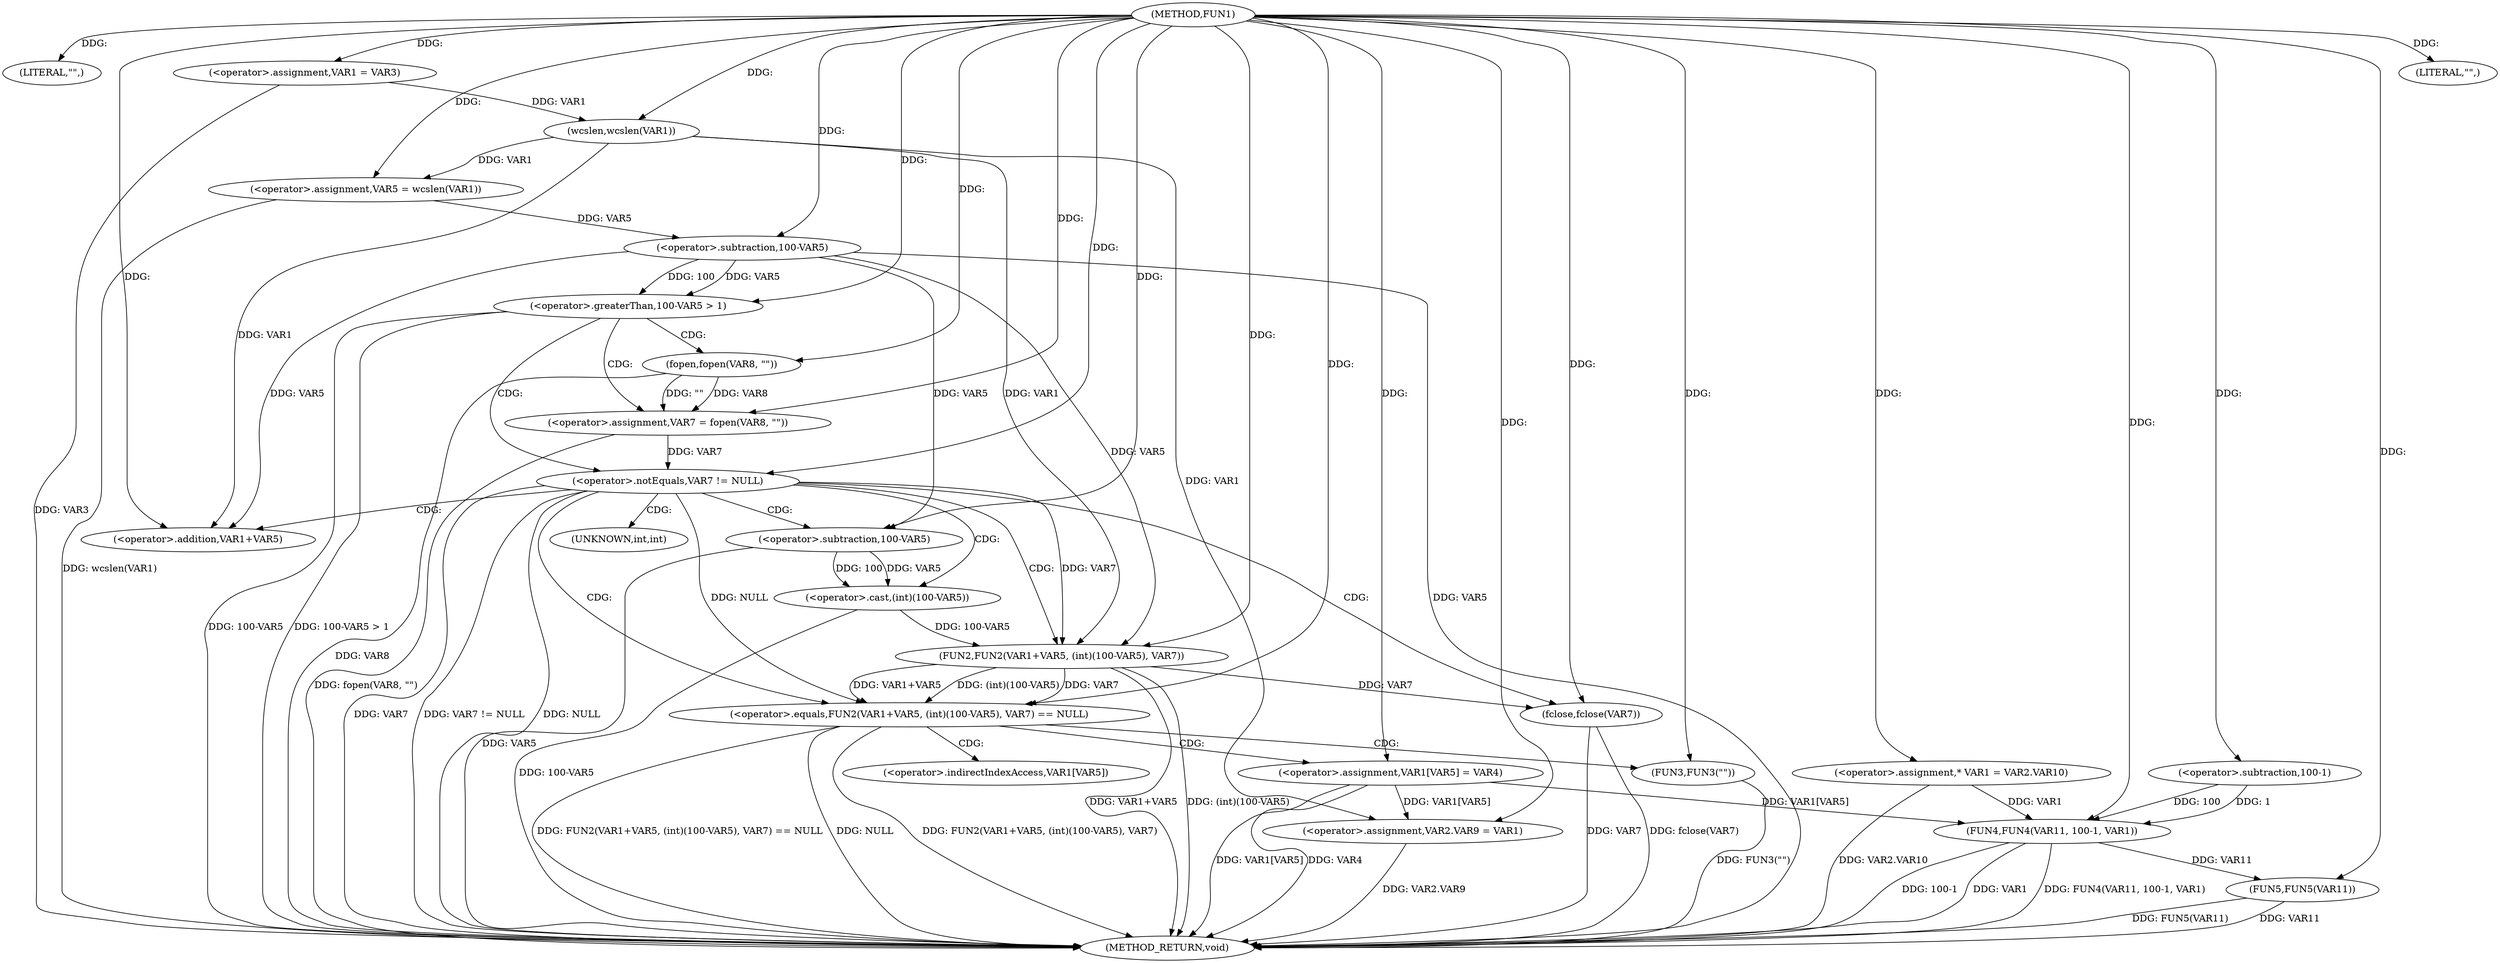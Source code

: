 digraph FUN1 {  
"1000100" [label = "(METHOD,FUN1)" ]
"1000177" [label = "(METHOD_RETURN,void)" ]
"1000104" [label = "(LITERAL,\"\",)" ]
"1000105" [label = "(<operator>.assignment,VAR1 = VAR3)" ]
"1000110" [label = "(<operator>.assignment,VAR5 = wcslen(VAR1))" ]
"1000112" [label = "(wcslen,wcslen(VAR1))" ]
"1000116" [label = "(<operator>.greaterThan,100-VAR5 > 1)" ]
"1000117" [label = "(<operator>.subtraction,100-VAR5)" ]
"1000122" [label = "(<operator>.assignment,VAR7 = fopen(VAR8, \"\"))" ]
"1000124" [label = "(fopen,fopen(VAR8, \"\"))" ]
"1000128" [label = "(<operator>.notEquals,VAR7 != NULL)" ]
"1000133" [label = "(<operator>.equals,FUN2(VAR1+VAR5, (int)(100-VAR5), VAR7) == NULL)" ]
"1000134" [label = "(FUN2,FUN2(VAR1+VAR5, (int)(100-VAR5), VAR7))" ]
"1000135" [label = "(<operator>.addition,VAR1+VAR5)" ]
"1000138" [label = "(<operator>.cast,(int)(100-VAR5))" ]
"1000140" [label = "(<operator>.subtraction,100-VAR5)" ]
"1000146" [label = "(FUN3,FUN3(\"\"))" ]
"1000148" [label = "(<operator>.assignment,VAR1[VAR5] = VAR4)" ]
"1000153" [label = "(fclose,fclose(VAR7))" ]
"1000155" [label = "(<operator>.assignment,VAR2.VAR9 = VAR1)" ]
"1000162" [label = "(<operator>.assignment,* VAR1 = VAR2.VAR10)" ]
"1000168" [label = "(LITERAL,\"\",)" ]
"1000169" [label = "(FUN4,FUN4(VAR11, 100-1, VAR1))" ]
"1000171" [label = "(<operator>.subtraction,100-1)" ]
"1000175" [label = "(FUN5,FUN5(VAR11))" ]
"1000139" [label = "(UNKNOWN,int,int)" ]
"1000149" [label = "(<operator>.indirectIndexAccess,VAR1[VAR5])" ]
  "1000116" -> "1000177"  [ label = "DDG: 100-VAR5"] 
  "1000140" -> "1000177"  [ label = "DDG: VAR5"] 
  "1000124" -> "1000177"  [ label = "DDG: VAR8"] 
  "1000105" -> "1000177"  [ label = "DDG: VAR3"] 
  "1000169" -> "1000177"  [ label = "DDG: FUN4(VAR11, 100-1, VAR1)"] 
  "1000153" -> "1000177"  [ label = "DDG: fclose(VAR7)"] 
  "1000153" -> "1000177"  [ label = "DDG: VAR7"] 
  "1000117" -> "1000177"  [ label = "DDG: VAR5"] 
  "1000116" -> "1000177"  [ label = "DDG: 100-VAR5 > 1"] 
  "1000122" -> "1000177"  [ label = "DDG: fopen(VAR8, \"\")"] 
  "1000128" -> "1000177"  [ label = "DDG: NULL"] 
  "1000162" -> "1000177"  [ label = "DDG: VAR2.VAR10"] 
  "1000138" -> "1000177"  [ label = "DDG: 100-VAR5"] 
  "1000148" -> "1000177"  [ label = "DDG: VAR4"] 
  "1000128" -> "1000177"  [ label = "DDG: VAR7"] 
  "1000133" -> "1000177"  [ label = "DDG: NULL"] 
  "1000133" -> "1000177"  [ label = "DDG: FUN2(VAR1+VAR5, (int)(100-VAR5), VAR7)"] 
  "1000148" -> "1000177"  [ label = "DDG: VAR1[VAR5]"] 
  "1000175" -> "1000177"  [ label = "DDG: VAR11"] 
  "1000133" -> "1000177"  [ label = "DDG: FUN2(VAR1+VAR5, (int)(100-VAR5), VAR7) == NULL"] 
  "1000110" -> "1000177"  [ label = "DDG: wcslen(VAR1)"] 
  "1000134" -> "1000177"  [ label = "DDG: VAR1+VAR5"] 
  "1000169" -> "1000177"  [ label = "DDG: 100-1"] 
  "1000134" -> "1000177"  [ label = "DDG: (int)(100-VAR5)"] 
  "1000128" -> "1000177"  [ label = "DDG: VAR7 != NULL"] 
  "1000155" -> "1000177"  [ label = "DDG: VAR2.VAR9"] 
  "1000146" -> "1000177"  [ label = "DDG: FUN3(\"\")"] 
  "1000169" -> "1000177"  [ label = "DDG: VAR1"] 
  "1000175" -> "1000177"  [ label = "DDG: FUN5(VAR11)"] 
  "1000100" -> "1000104"  [ label = "DDG: "] 
  "1000100" -> "1000105"  [ label = "DDG: "] 
  "1000112" -> "1000110"  [ label = "DDG: VAR1"] 
  "1000100" -> "1000110"  [ label = "DDG: "] 
  "1000105" -> "1000112"  [ label = "DDG: VAR1"] 
  "1000100" -> "1000112"  [ label = "DDG: "] 
  "1000117" -> "1000116"  [ label = "DDG: 100"] 
  "1000117" -> "1000116"  [ label = "DDG: VAR5"] 
  "1000100" -> "1000117"  [ label = "DDG: "] 
  "1000110" -> "1000117"  [ label = "DDG: VAR5"] 
  "1000100" -> "1000116"  [ label = "DDG: "] 
  "1000124" -> "1000122"  [ label = "DDG: VAR8"] 
  "1000124" -> "1000122"  [ label = "DDG: \"\""] 
  "1000100" -> "1000122"  [ label = "DDG: "] 
  "1000100" -> "1000124"  [ label = "DDG: "] 
  "1000122" -> "1000128"  [ label = "DDG: VAR7"] 
  "1000100" -> "1000128"  [ label = "DDG: "] 
  "1000134" -> "1000133"  [ label = "DDG: VAR1+VAR5"] 
  "1000134" -> "1000133"  [ label = "DDG: (int)(100-VAR5)"] 
  "1000134" -> "1000133"  [ label = "DDG: VAR7"] 
  "1000112" -> "1000134"  [ label = "DDG: VAR1"] 
  "1000100" -> "1000134"  [ label = "DDG: "] 
  "1000117" -> "1000134"  [ label = "DDG: VAR5"] 
  "1000112" -> "1000135"  [ label = "DDG: VAR1"] 
  "1000100" -> "1000135"  [ label = "DDG: "] 
  "1000117" -> "1000135"  [ label = "DDG: VAR5"] 
  "1000138" -> "1000134"  [ label = "DDG: 100-VAR5"] 
  "1000140" -> "1000138"  [ label = "DDG: 100"] 
  "1000140" -> "1000138"  [ label = "DDG: VAR5"] 
  "1000100" -> "1000140"  [ label = "DDG: "] 
  "1000117" -> "1000140"  [ label = "DDG: VAR5"] 
  "1000128" -> "1000134"  [ label = "DDG: VAR7"] 
  "1000128" -> "1000133"  [ label = "DDG: NULL"] 
  "1000100" -> "1000133"  [ label = "DDG: "] 
  "1000100" -> "1000146"  [ label = "DDG: "] 
  "1000100" -> "1000148"  [ label = "DDG: "] 
  "1000134" -> "1000153"  [ label = "DDG: VAR7"] 
  "1000100" -> "1000153"  [ label = "DDG: "] 
  "1000148" -> "1000155"  [ label = "DDG: VAR1[VAR5]"] 
  "1000112" -> "1000155"  [ label = "DDG: VAR1"] 
  "1000100" -> "1000155"  [ label = "DDG: "] 
  "1000100" -> "1000162"  [ label = "DDG: "] 
  "1000100" -> "1000168"  [ label = "DDG: "] 
  "1000100" -> "1000169"  [ label = "DDG: "] 
  "1000171" -> "1000169"  [ label = "DDG: 100"] 
  "1000171" -> "1000169"  [ label = "DDG: 1"] 
  "1000100" -> "1000171"  [ label = "DDG: "] 
  "1000148" -> "1000169"  [ label = "DDG: VAR1[VAR5]"] 
  "1000162" -> "1000169"  [ label = "DDG: VAR1"] 
  "1000169" -> "1000175"  [ label = "DDG: VAR11"] 
  "1000100" -> "1000175"  [ label = "DDG: "] 
  "1000116" -> "1000128"  [ label = "CDG: "] 
  "1000116" -> "1000124"  [ label = "CDG: "] 
  "1000116" -> "1000122"  [ label = "CDG: "] 
  "1000128" -> "1000153"  [ label = "CDG: "] 
  "1000128" -> "1000139"  [ label = "CDG: "] 
  "1000128" -> "1000135"  [ label = "CDG: "] 
  "1000128" -> "1000133"  [ label = "CDG: "] 
  "1000128" -> "1000140"  [ label = "CDG: "] 
  "1000128" -> "1000138"  [ label = "CDG: "] 
  "1000128" -> "1000134"  [ label = "CDG: "] 
  "1000133" -> "1000148"  [ label = "CDG: "] 
  "1000133" -> "1000146"  [ label = "CDG: "] 
  "1000133" -> "1000149"  [ label = "CDG: "] 
}
